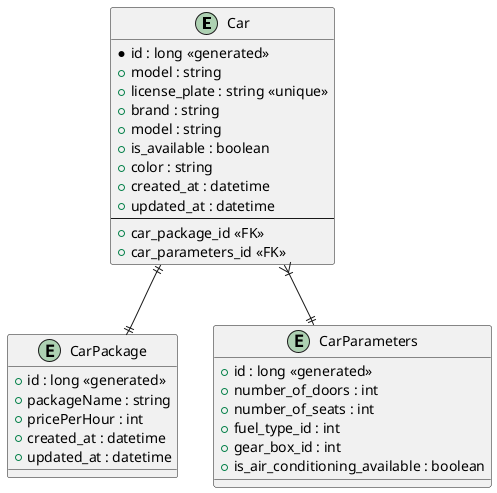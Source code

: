 @startuml
'https://plantuml.com/class-diagram

entity "Car" as cars {
    * id : long <<generated>>
    + model : string
    + license_plate : string <<unique>>
    + brand : string
    + model : string
    + is_available : boolean
    + color : string
    + created_at : datetime
    + updated_at : datetime
    --
    + car_package_id <<FK>>
    + car_parameters_id <<FK>>
}

entity "CarPackage" as car_packages {
    + id : long <<generated>>
    + packageName : string
    + pricePerHour : int
    + created_at : datetime
    + updated_at : datetime
}

entity "CarParameters" as car_parameters {
    +  id : long <<generated>>
    +  number_of_doors : int
    +  number_of_seats : int
    +  fuel_type_id : int
    +  gear_box_id : int
    +  is_air_conditioning_available : boolean
}

cars }|--|| car_parameters
cars ||--|| car_packages

@enduml